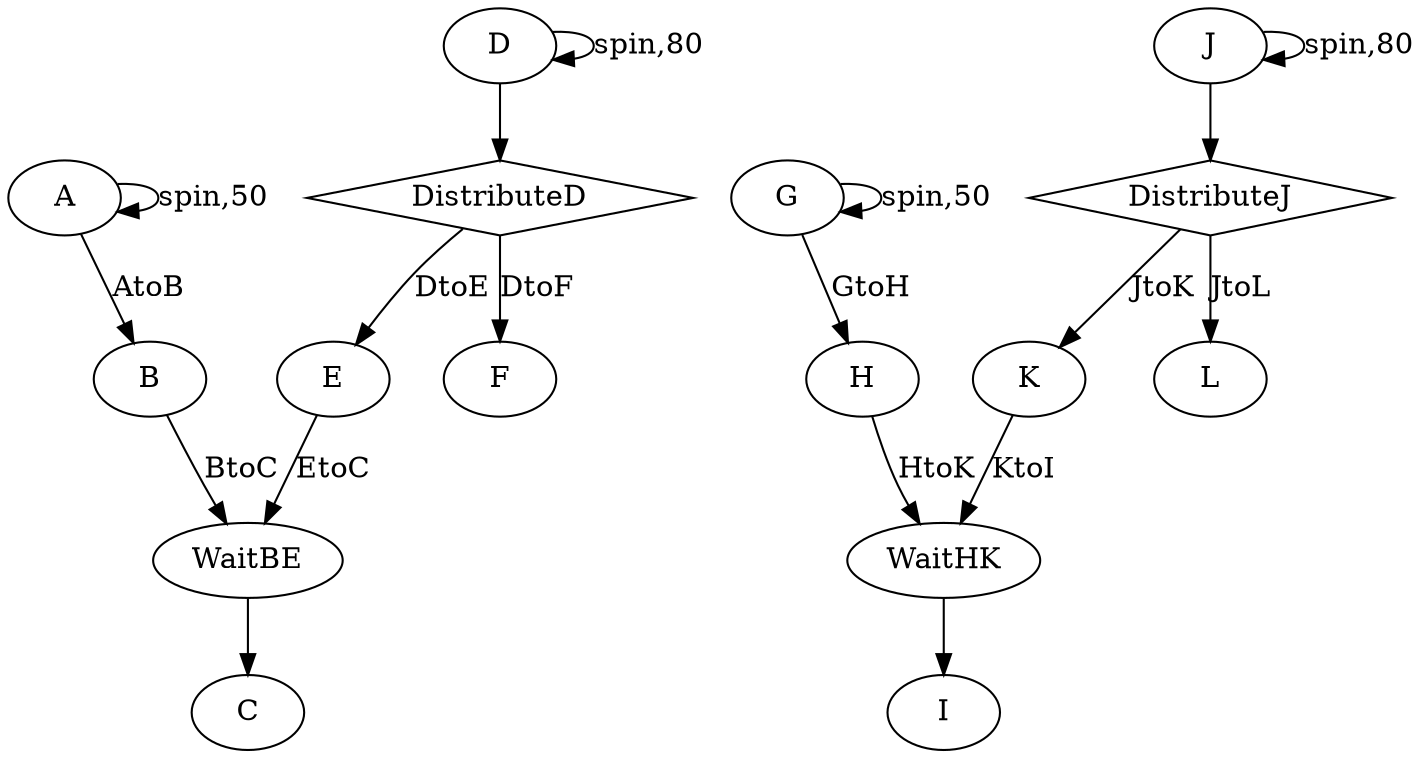 digraph G {
    A [label = "A";];
    A -> A [label = "spin,50";];
    A -> B [label = "AtoB";];
    B [label = "B";];
    B -> WaitBE [label = "BtoC";];
    C [label = "C";];
    WaitBE [label = "WaitBE";];
    WaitBE -> C;
    D [label = "D";];
    Distribute [label = "DistributeD", shape = "diamond"];
    D -> D [label = "spin,80";];
    D -> Distribute;
    Distribute -> E [label = "DtoE";];
    Distribute -> F [label = "DtoF";];
    E [label = "E";];
    E -> WaitBE [label = "EtoC";];
    F [label = "F";];

    G [label = "G";];
    G -> G [label = "spin,50";];
    G -> H [label = "GtoH";];
    H [label = "H";];
    H -> WaitHK [label = "HtoK";];
    I [label = "I";];
    WaitHK [label = "WaitHK";];
    WaitHK -> I;
    J [label = "J";];
    DistributeJ [label = "DistributeJ", shape = "diamond"];
    J -> J [label = "spin,80";];
    J -> DistributeJ;
    DistributeJ -> K [label = "JtoK";];
    DistributeJ -> L [label = "JtoL";];
    K [label = "K";];
    K -> WaitHK [label = "KtoI";];
    L [label = "L";];
}